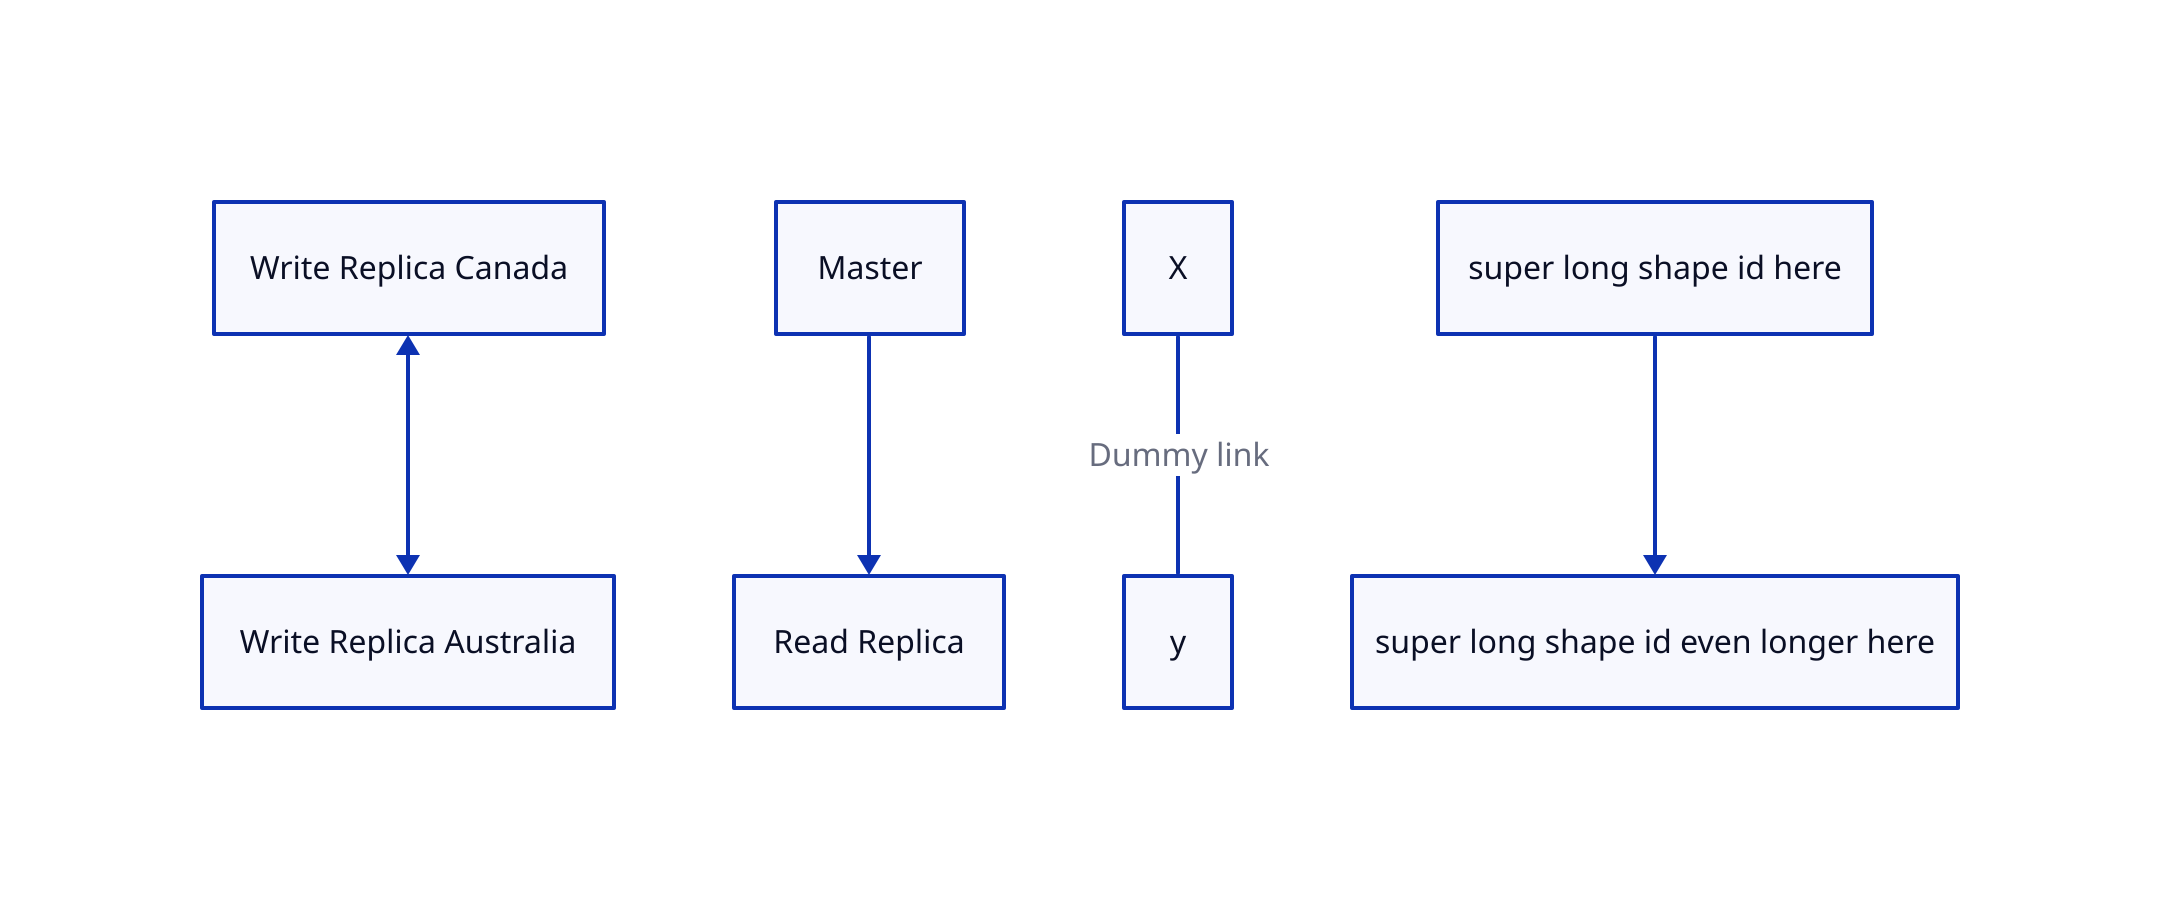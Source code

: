 Write Replica Canada <-> Write Replica Australia

Read Replica <- Master

X -- y: Dummy link

super long shape id here -> super long shape id even longer here